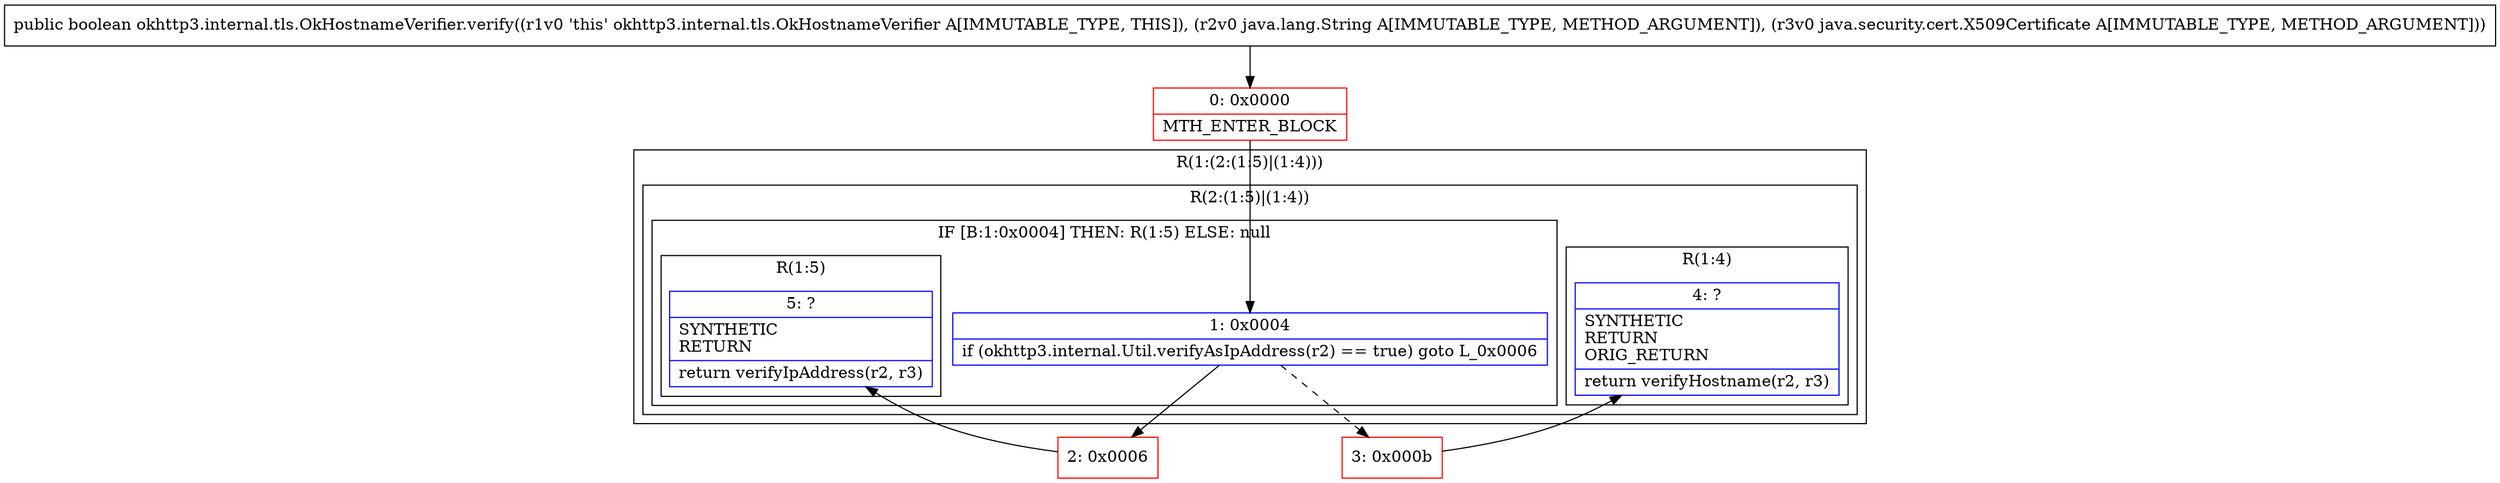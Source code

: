 digraph "CFG forokhttp3.internal.tls.OkHostnameVerifier.verify(Ljava\/lang\/String;Ljava\/security\/cert\/X509Certificate;)Z" {
subgraph cluster_Region_1856084781 {
label = "R(1:(2:(1:5)|(1:4)))";
node [shape=record,color=blue];
subgraph cluster_Region_1659731985 {
label = "R(2:(1:5)|(1:4))";
node [shape=record,color=blue];
subgraph cluster_IfRegion_965241905 {
label = "IF [B:1:0x0004] THEN: R(1:5) ELSE: null";
node [shape=record,color=blue];
Node_1 [shape=record,label="{1\:\ 0x0004|if (okhttp3.internal.Util.verifyAsIpAddress(r2) == true) goto L_0x0006\l}"];
subgraph cluster_Region_1255257710 {
label = "R(1:5)";
node [shape=record,color=blue];
Node_5 [shape=record,label="{5\:\ ?|SYNTHETIC\lRETURN\l|return verifyIpAddress(r2, r3)\l}"];
}
}
subgraph cluster_Region_676017386 {
label = "R(1:4)";
node [shape=record,color=blue];
Node_4 [shape=record,label="{4\:\ ?|SYNTHETIC\lRETURN\lORIG_RETURN\l|return verifyHostname(r2, r3)\l}"];
}
}
}
Node_0 [shape=record,color=red,label="{0\:\ 0x0000|MTH_ENTER_BLOCK\l}"];
Node_2 [shape=record,color=red,label="{2\:\ 0x0006}"];
Node_3 [shape=record,color=red,label="{3\:\ 0x000b}"];
MethodNode[shape=record,label="{public boolean okhttp3.internal.tls.OkHostnameVerifier.verify((r1v0 'this' okhttp3.internal.tls.OkHostnameVerifier A[IMMUTABLE_TYPE, THIS]), (r2v0 java.lang.String A[IMMUTABLE_TYPE, METHOD_ARGUMENT]), (r3v0 java.security.cert.X509Certificate A[IMMUTABLE_TYPE, METHOD_ARGUMENT])) }"];
MethodNode -> Node_0;
Node_1 -> Node_2;
Node_1 -> Node_3[style=dashed];
Node_0 -> Node_1;
Node_2 -> Node_5;
Node_3 -> Node_4;
}

